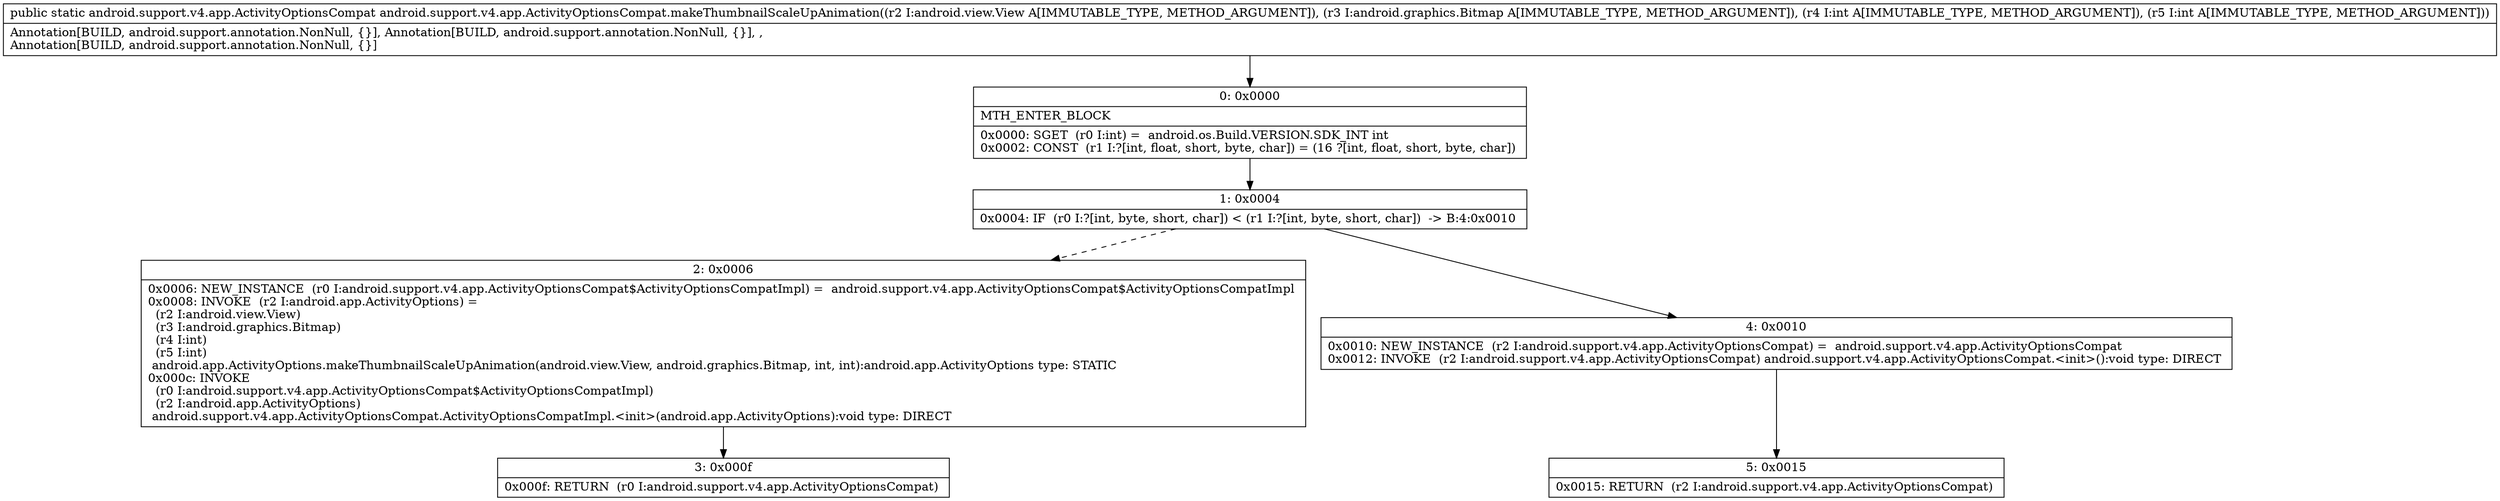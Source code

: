 digraph "CFG forandroid.support.v4.app.ActivityOptionsCompat.makeThumbnailScaleUpAnimation(Landroid\/view\/View;Landroid\/graphics\/Bitmap;II)Landroid\/support\/v4\/app\/ActivityOptionsCompat;" {
Node_0 [shape=record,label="{0\:\ 0x0000|MTH_ENTER_BLOCK\l|0x0000: SGET  (r0 I:int) =  android.os.Build.VERSION.SDK_INT int \l0x0002: CONST  (r1 I:?[int, float, short, byte, char]) = (16 ?[int, float, short, byte, char]) \l}"];
Node_1 [shape=record,label="{1\:\ 0x0004|0x0004: IF  (r0 I:?[int, byte, short, char]) \< (r1 I:?[int, byte, short, char])  \-\> B:4:0x0010 \l}"];
Node_2 [shape=record,label="{2\:\ 0x0006|0x0006: NEW_INSTANCE  (r0 I:android.support.v4.app.ActivityOptionsCompat$ActivityOptionsCompatImpl) =  android.support.v4.app.ActivityOptionsCompat$ActivityOptionsCompatImpl \l0x0008: INVOKE  (r2 I:android.app.ActivityOptions) = \l  (r2 I:android.view.View)\l  (r3 I:android.graphics.Bitmap)\l  (r4 I:int)\l  (r5 I:int)\l android.app.ActivityOptions.makeThumbnailScaleUpAnimation(android.view.View, android.graphics.Bitmap, int, int):android.app.ActivityOptions type: STATIC \l0x000c: INVOKE  \l  (r0 I:android.support.v4.app.ActivityOptionsCompat$ActivityOptionsCompatImpl)\l  (r2 I:android.app.ActivityOptions)\l android.support.v4.app.ActivityOptionsCompat.ActivityOptionsCompatImpl.\<init\>(android.app.ActivityOptions):void type: DIRECT \l}"];
Node_3 [shape=record,label="{3\:\ 0x000f|0x000f: RETURN  (r0 I:android.support.v4.app.ActivityOptionsCompat) \l}"];
Node_4 [shape=record,label="{4\:\ 0x0010|0x0010: NEW_INSTANCE  (r2 I:android.support.v4.app.ActivityOptionsCompat) =  android.support.v4.app.ActivityOptionsCompat \l0x0012: INVOKE  (r2 I:android.support.v4.app.ActivityOptionsCompat) android.support.v4.app.ActivityOptionsCompat.\<init\>():void type: DIRECT \l}"];
Node_5 [shape=record,label="{5\:\ 0x0015|0x0015: RETURN  (r2 I:android.support.v4.app.ActivityOptionsCompat) \l}"];
MethodNode[shape=record,label="{public static android.support.v4.app.ActivityOptionsCompat android.support.v4.app.ActivityOptionsCompat.makeThumbnailScaleUpAnimation((r2 I:android.view.View A[IMMUTABLE_TYPE, METHOD_ARGUMENT]), (r3 I:android.graphics.Bitmap A[IMMUTABLE_TYPE, METHOD_ARGUMENT]), (r4 I:int A[IMMUTABLE_TYPE, METHOD_ARGUMENT]), (r5 I:int A[IMMUTABLE_TYPE, METHOD_ARGUMENT]))  | Annotation[BUILD, android.support.annotation.NonNull, \{\}], Annotation[BUILD, android.support.annotation.NonNull, \{\}], , \lAnnotation[BUILD, android.support.annotation.NonNull, \{\}]\l}"];
MethodNode -> Node_0;
Node_0 -> Node_1;
Node_1 -> Node_2[style=dashed];
Node_1 -> Node_4;
Node_2 -> Node_3;
Node_4 -> Node_5;
}

